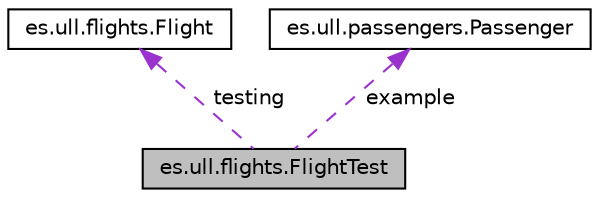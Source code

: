 digraph "es.ull.flights.FlightTest"
{
  edge [fontname="Helvetica",fontsize="10",labelfontname="Helvetica",labelfontsize="10"];
  node [fontname="Helvetica",fontsize="10",shape=record];
  Node1 [label="es.ull.flights.FlightTest",height=0.2,width=0.4,color="black", fillcolor="grey75", style="filled", fontcolor="black"];
  Node2 -> Node1 [dir="back",color="darkorchid3",fontsize="10",style="dashed",label=" testing" ,fontname="Helvetica"];
  Node2 [label="es.ull.flights.Flight",height=0.2,width=0.4,color="black", fillcolor="white", style="filled",URL="$classes_1_1ull_1_1flights_1_1_flight.html"];
  Node3 -> Node1 [dir="back",color="darkorchid3",fontsize="10",style="dashed",label=" example" ,fontname="Helvetica"];
  Node3 [label="es.ull.passengers.Passenger",height=0.2,width=0.4,color="black", fillcolor="white", style="filled",URL="$classes_1_1ull_1_1passengers_1_1_passenger.html",tooltip="Clase Passenger: Definicion y funciones asociadas. "];
}
